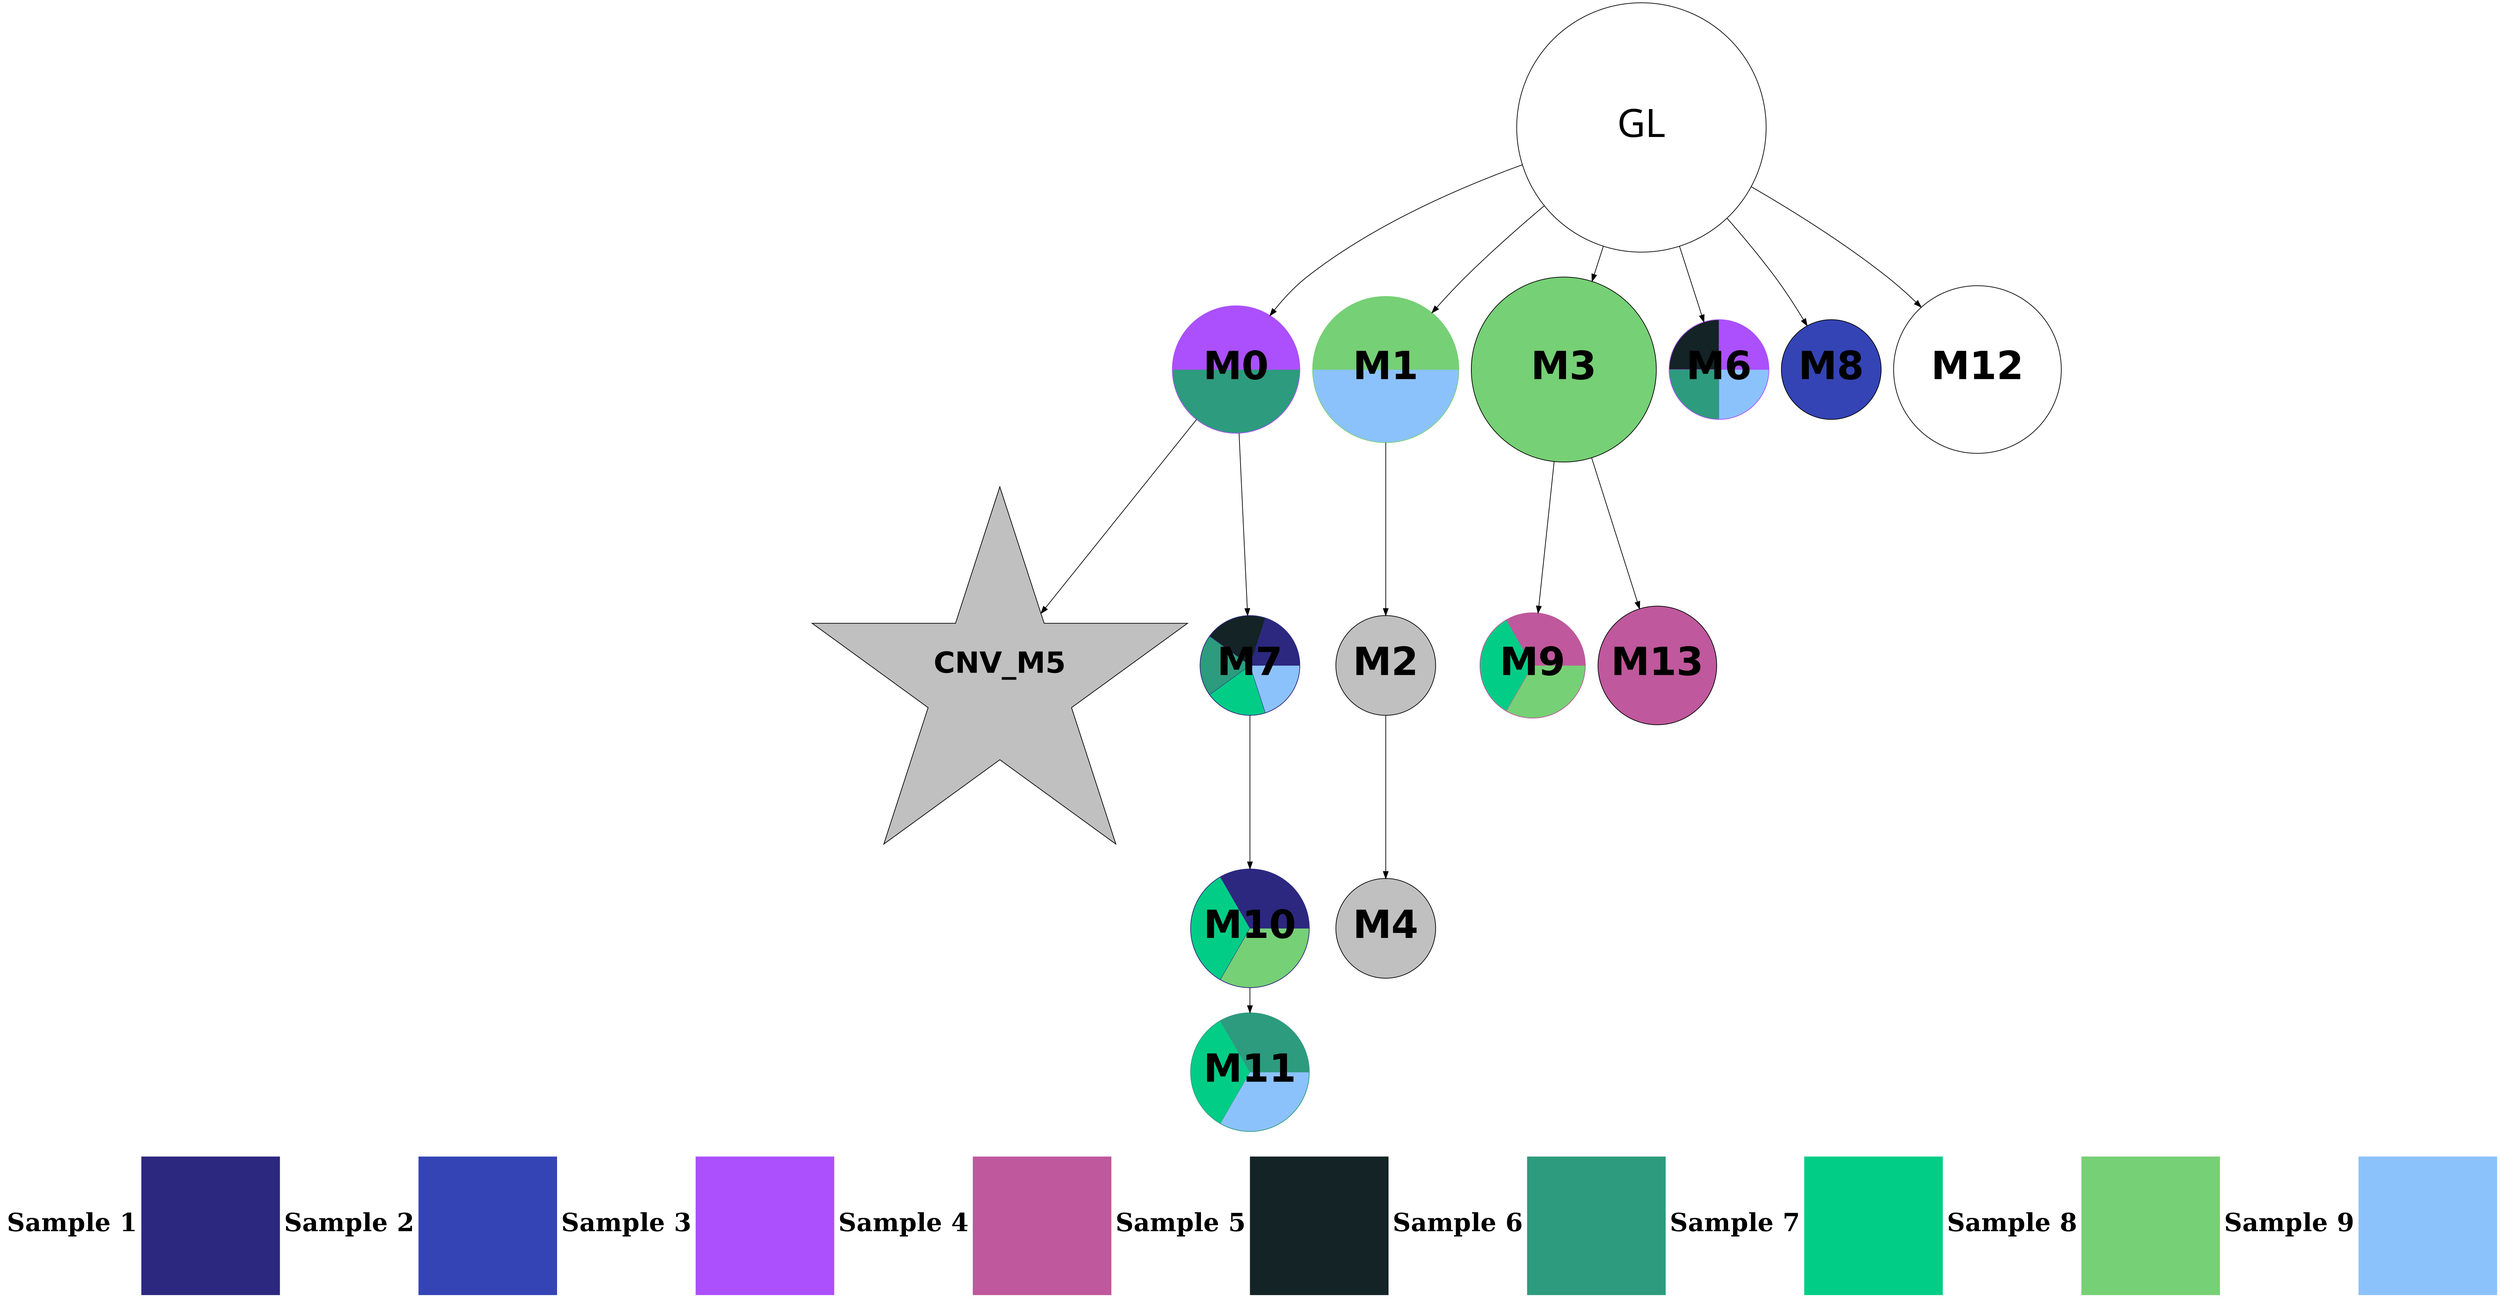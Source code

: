 digraph G { 
rankdir=TB;
0 -> 1;
0 -> 2;
0 -> 4;
0 -> 7;
0 -> 9;
0 -> 13;
1 -> 6;
1 -> 8;
2 -> 3;
3 -> 5;
4 -> 10;
4 -> 14;
8 -> 11;
11 -> 12;
8 [shape=circle style=wedged color="#2c287f:#142325:#2d9b7e:#02cd87:#8cc2fc" fontname="helvetica-bold" fontsize=56 label="M7" width=0.15 height=2 ];
12 [shape=circle style=wedged color="#2d9b7e:#02cd87:#8cc2fc" fontname="helvetica-bold" fontsize=56 label="M11" width=1.06 height=2 ];
7 [shape=circle style=wedged color="#ab50fc:#142325:#2d9b7e:#8cc2fc" fontname="helvetica-bold" fontsize=56 label="M6" width=1.67 height=2 ];
2 [shape=circle style=wedged color="#76d075:#8cc2fc" fontname="helvetica-bold" fontsize=56 label="M1" width=2.93 height=2 ];
13 [shape=circle style=filled fillcolor=white fontname="helvetica-bold" fontsize=56 label="M12" width=3.36 height=2 ];
0 [label="GL" fontname="arial-bold" fontsize=56 width=5 height=5];
6 [shape=star style=filled fillcolor=grey fontname="helvetica-bold" fontsize=42 label="CNV_M5"];
11 [shape=circle style=wedged color="#2c287f:#02cd87:#76d075" fontname="helvetica-bold" fontsize=56 label="M10" width=0.94 height=2 ];
1 [shape=circle style=wedged color="#ab50fc:#2d9b7e" fontname="helvetica-bold" fontsize=56 label="M0" width=2.55 height=2 ];
4 [shape=circle style=filled fillcolor="#76d075" fontname="helvetica-bold" fontsize=56 label="M3" width=3.71 height=2 ];
3 [shape=circle style=filled fillcolor=grey fontname="helvetica-bold" fontsize=56 label="M2" width=0.47 height=2 ];
14 [shape=circle style=filled fillcolor="#bf589c" fontname="helvetica-bold" fontsize=56 label="M13" width=0.61 height=2 ];
10 [shape=circle style=wedged color="#bf589c:#02cd87:#76d075" fontname="helvetica-bold" fontsize=56 label="M9" width=2.11 height=2 ];
5 [shape=circle style=filled fillcolor=grey fontname="helvetica-bold" fontsize=56 label="M4" width=0.24 height=2 ];
9 [shape=circle style=filled fillcolor="#3444b5" fontname="helvetica-bold" fontsize=56 label="M8" width=0.75 height=2 ];
{rank=sink;
Legend[shape=none, margin=0, label=<<TABLE border="0" cellborder="0" cellspacing="0"> 
<TR><TD width="200" height="200" colspan="1"><FONT POINT-SIZE="36.0"><B>Sample 1</B></FONT></TD><TD width="200" height="200" colspan="1" BGCOLOR="#2c287f"></TD>
<TD width="200" height="200" colspan="1"><FONT POINT-SIZE="36.0"><B>Sample 2</B></FONT></TD><TD width="200" height="200" colspan="1" BGCOLOR="#3444b5"></TD>
<TD width="200" height="200" colspan="1"><FONT POINT-SIZE="36.0"><B>Sample 3</B></FONT></TD><TD width="200" height="200" colspan="1" BGCOLOR="#ab50fc"></TD>
<TD width="200" height="200" colspan="1"><FONT POINT-SIZE="36.0"><B>Sample 4</B></FONT></TD><TD width="200" height="200" colspan="1" BGCOLOR="#bf589c"></TD>
<TD width="200" height="200" colspan="1"><FONT POINT-SIZE="36.0"><B>Sample 5</B></FONT></TD><TD width="200" height="200" colspan="1" BGCOLOR="#142325"></TD>
<TD width="200" height="200" colspan="1"><FONT POINT-SIZE="36.0"><B>Sample 6</B></FONT></TD><TD width="200" height="200" colspan="1" BGCOLOR="#2d9b7e"></TD>
<TD width="200" height="200" colspan="1"><FONT POINT-SIZE="36.0"><B>Sample 7</B></FONT></TD><TD width="200" height="200" colspan="1" BGCOLOR="#02cd87"></TD>
<TD width="200" height="200" colspan="1"><FONT POINT-SIZE="36.0"><B>Sample 8</B></FONT></TD><TD width="200" height="200" colspan="1" BGCOLOR="#76d075"></TD>
<TD width="200" height="200" colspan="1"><FONT POINT-SIZE="36.0"><B>Sample 9</B></FONT></TD><TD width="200" height="200" colspan="1" BGCOLOR="#8cc2fc"></TD>
</TR></TABLE>>];
} 
}
